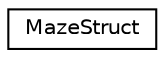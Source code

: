 digraph "Graphical Class Hierarchy"
{
  edge [fontname="Helvetica",fontsize="10",labelfontname="Helvetica",labelfontsize="10"];
  node [fontname="Helvetica",fontsize="10",shape=record];
  rankdir="LR";
  Node0 [label="MazeStruct",height=0.2,width=0.4,color="black", fillcolor="white", style="filled",URL="$struct_maze_struct.html",tooltip="A data structure defined to hold and modify information regarding coordinates within the Maze..."];
}
